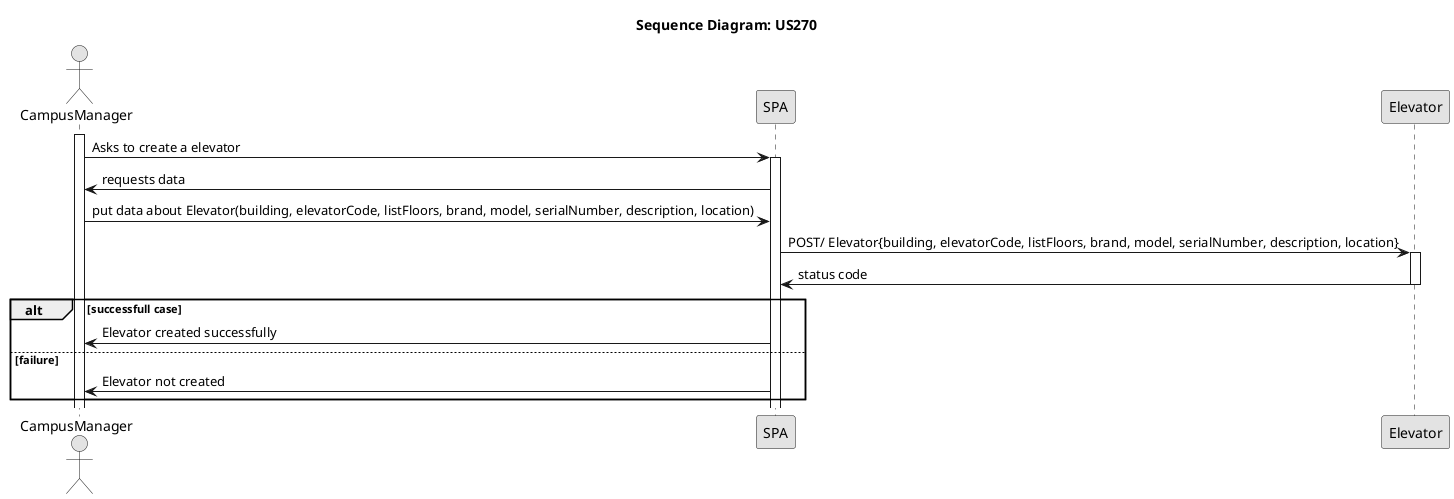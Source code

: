 @startuml

skinparam Monochrome true
skinparam PackageStyle rectangle
skinparam Shadowing false

title Sequence Diagram: US270

actor "CampusManager" as CampusManager
participant "SPA" as SPA
participant "Elevator" as Elevator

activate CampusManager

CampusManager -> SPA : Asks to create a elevator
activate SPA
SPA -> CampusManager: requests data
CampusManager -> SPA: put data about Elevator(building, elevatorCode, listFloors, brand, model, serialNumber, description, location)

SPA -> Elevator: POST/ Elevator{building, elevatorCode, listFloors, brand, model, serialNumber, description, location}
activate Elevator
Elevator -> SPA: status code
deactivate

alt successfull case
SPA -> CampusManager: Elevator created successfully
else failure
SPA -> CampusManager: Elevator not created
end

@enduml